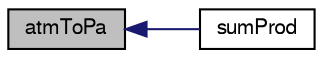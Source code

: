 digraph "atmToPa"
{
  bgcolor="transparent";
  edge [fontname="FreeSans",fontsize="10",labelfontname="FreeSans",labelfontsize="10"];
  node [fontname="FreeSans",fontsize="10",shape=record];
  rankdir="LR";
  Node77764 [label="atmToPa",height=0.2,width=0.4,color="black", fillcolor="grey75", style="filled", fontcolor="black"];
  Node77764 -> Node77765 [dir="back",color="midnightblue",fontsize="10",style="solid",fontname="FreeSans"];
  Node77765 [label="sumProd",height=0.2,width=0.4,color="black",URL="$a21124.html#a5b480f6156c25bef4de87d86094e87ea"];
}
